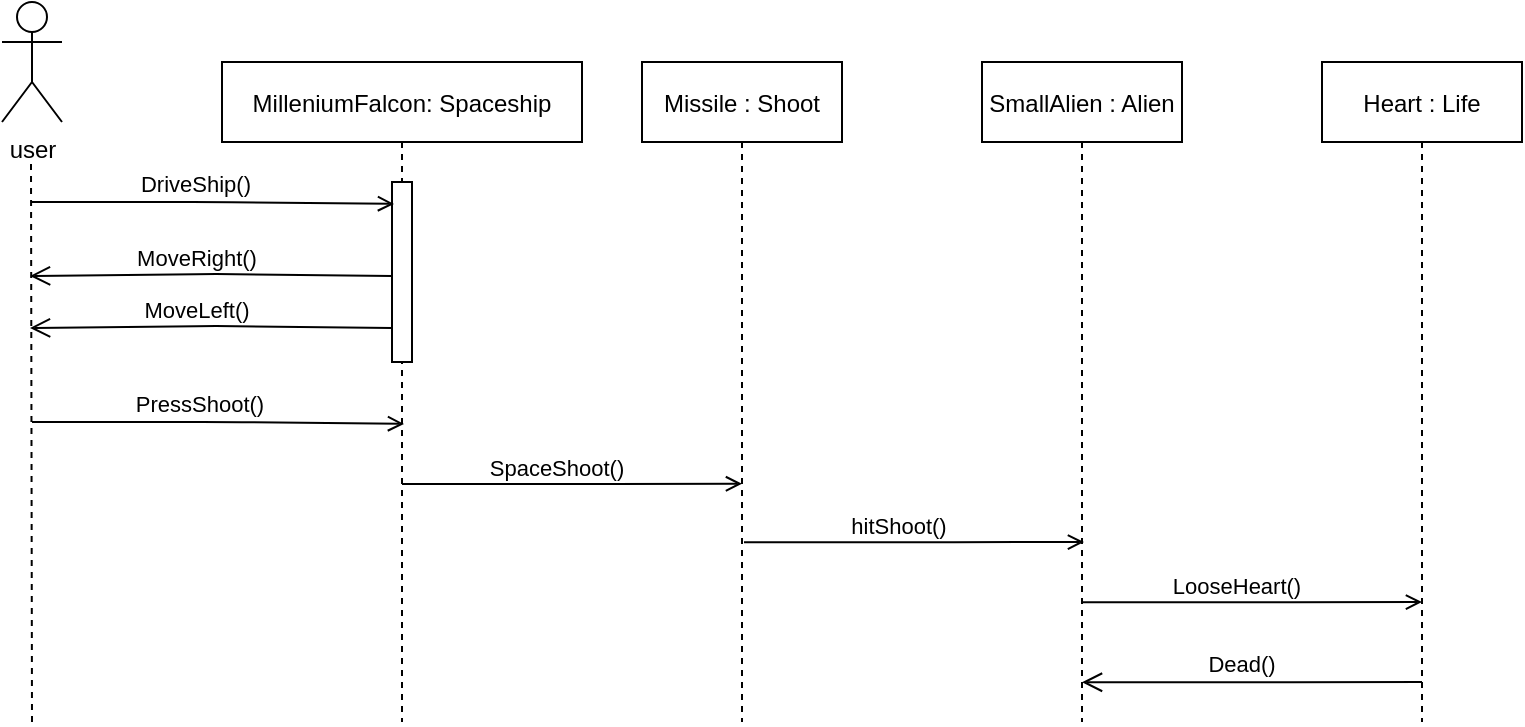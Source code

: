 <mxfile version="20.3.6" type="device"><diagram id="kgpKYQtTHZ0yAKxKKP6v" name="Page-1"><mxGraphModel dx="1422" dy="794" grid="1" gridSize="10" guides="1" tooltips="1" connect="1" arrows="1" fold="1" page="1" pageScale="1" pageWidth="1654" pageHeight="2336" math="0" shadow="0"><root><mxCell id="0"/><mxCell id="1" parent="0"/><mxCell id="3nuBFxr9cyL0pnOWT2aG-1" value="MilleniumFalcon: Spaceship" style="shape=umlLifeline;perimeter=lifelinePerimeter;container=1;collapsible=0;recursiveResize=0;rounded=0;shadow=0;strokeWidth=1;" parent="1" vertex="1"><mxGeometry x="260" y="130" width="180" height="330" as="geometry"/></mxCell><mxCell id="bPmJ3BBCxcdFIfborjGw-9" value="" style="points=[];perimeter=orthogonalPerimeter;rounded=0;shadow=0;strokeWidth=1;" vertex="1" parent="3nuBFxr9cyL0pnOWT2aG-1"><mxGeometry x="85" y="60" width="10" height="90" as="geometry"/></mxCell><mxCell id="bPmJ3BBCxcdFIfborjGw-14" value="SpaceShoot()" style="verticalAlign=bottom;startArrow=none;endArrow=open;startSize=8;shadow=0;strokeWidth=1;startFill=0;endFill=0;entryX=0.5;entryY=0.639;entryDx=0;entryDy=0;entryPerimeter=0;" edge="1" parent="3nuBFxr9cyL0pnOWT2aG-1" target="bPmJ3BBCxcdFIfborjGw-15"><mxGeometry x="-0.086" y="-1" relative="1" as="geometry"><mxPoint x="90" y="211" as="sourcePoint"/><mxPoint x="200" y="210" as="targetPoint"/><Array as="points"><mxPoint x="185" y="211"/></Array><mxPoint as="offset"/></mxGeometry></mxCell><mxCell id="3nuBFxr9cyL0pnOWT2aG-5" value="SmallAlien : Alien" style="shape=umlLifeline;perimeter=lifelinePerimeter;container=1;collapsible=0;recursiveResize=0;rounded=0;shadow=0;strokeWidth=1;" parent="1" vertex="1"><mxGeometry x="640" y="130" width="100" height="330" as="geometry"/></mxCell><mxCell id="bPmJ3BBCxcdFIfborjGw-16" value="hitShoot()" style="verticalAlign=bottom;startArrow=none;endArrow=open;startSize=8;shadow=0;strokeWidth=1;startFill=0;endFill=0;entryX=0.5;entryY=0.639;entryDx=0;entryDy=0;entryPerimeter=0;" edge="1" parent="3nuBFxr9cyL0pnOWT2aG-5"><mxGeometry x="-0.086" y="-1" relative="1" as="geometry"><mxPoint x="-119" y="240.13" as="sourcePoint"/><mxPoint x="51" y="240.0" as="targetPoint"/><Array as="points"><mxPoint x="-24" y="240.13"/></Array><mxPoint as="offset"/></mxGeometry></mxCell><mxCell id="bPmJ3BBCxcdFIfborjGw-1" value="user&lt;br&gt;" style="shape=umlActor;verticalLabelPosition=bottom;verticalAlign=top;html=1;outlineConnect=0;" vertex="1" parent="1"><mxGeometry x="150" y="100" width="30" height="60" as="geometry"/></mxCell><mxCell id="bPmJ3BBCxcdFIfborjGw-5" value="" style="endArrow=none;dashed=1;html=1;rounded=0;" edge="1" parent="1"><mxGeometry width="50" height="50" relative="1" as="geometry"><mxPoint x="165" y="460" as="sourcePoint"/><mxPoint x="164.5" y="180" as="targetPoint"/></mxGeometry></mxCell><mxCell id="bPmJ3BBCxcdFIfborjGw-6" value="DriveShip()" style="verticalAlign=bottom;startArrow=none;endArrow=open;startSize=8;shadow=0;strokeWidth=1;startFill=0;endFill=0;entryX=0.5;entryY=0.215;entryDx=0;entryDy=0;entryPerimeter=0;" edge="1" parent="1"><mxGeometry x="-0.096" relative="1" as="geometry"><mxPoint x="165" y="200" as="sourcePoint"/><mxPoint x="346" y="200.95" as="targetPoint"/><Array as="points"><mxPoint x="255" y="200"/></Array><mxPoint as="offset"/></mxGeometry></mxCell><mxCell id="bPmJ3BBCxcdFIfborjGw-8" value="MoveRight()" style="verticalAlign=bottom;startArrow=open;endArrow=none;startSize=8;shadow=0;strokeWidth=1;startFill=0;endFill=0;entryX=0.5;entryY=0.215;entryDx=0;entryDy=0;entryPerimeter=0;" edge="1" parent="1"><mxGeometry x="-0.075" y="-1" relative="1" as="geometry"><mxPoint x="164" y="237" as="sourcePoint"/><mxPoint x="345" y="236.95" as="targetPoint"/><Array as="points"><mxPoint x="257" y="236"/></Array><mxPoint as="offset"/></mxGeometry></mxCell><mxCell id="bPmJ3BBCxcdFIfborjGw-12" value="MoveLeft()" style="verticalAlign=bottom;startArrow=open;endArrow=none;startSize=8;shadow=0;strokeWidth=1;startFill=0;endFill=0;entryX=0.5;entryY=0.215;entryDx=0;entryDy=0;entryPerimeter=0;" edge="1" parent="1"><mxGeometry x="-0.075" y="-1" relative="1" as="geometry"><mxPoint x="164" y="263" as="sourcePoint"/><mxPoint x="345" y="262.95" as="targetPoint"/><Array as="points"><mxPoint x="257" y="262"/></Array><mxPoint as="offset"/></mxGeometry></mxCell><mxCell id="bPmJ3BBCxcdFIfborjGw-13" value="PressShoot()" style="verticalAlign=bottom;startArrow=none;endArrow=open;startSize=8;shadow=0;strokeWidth=1;startFill=0;endFill=0;entryX=0.5;entryY=0.215;entryDx=0;entryDy=0;entryPerimeter=0;" edge="1" parent="1"><mxGeometry x="-0.096" relative="1" as="geometry"><mxPoint x="165" y="310" as="sourcePoint"/><mxPoint x="351" y="310.95" as="targetPoint"/><Array as="points"><mxPoint x="260" y="310"/></Array><mxPoint as="offset"/></mxGeometry></mxCell><mxCell id="bPmJ3BBCxcdFIfborjGw-15" value="Missile : Shoot" style="shape=umlLifeline;perimeter=lifelinePerimeter;container=1;collapsible=0;recursiveResize=0;rounded=0;shadow=0;strokeWidth=1;" vertex="1" parent="1"><mxGeometry x="470" y="130" width="100" height="330" as="geometry"/></mxCell><mxCell id="bPmJ3BBCxcdFIfborjGw-17" value="Heart : Life" style="shape=umlLifeline;perimeter=lifelinePerimeter;container=1;collapsible=0;recursiveResize=0;rounded=0;shadow=0;strokeWidth=1;" vertex="1" parent="1"><mxGeometry x="810" y="130" width="100" height="330" as="geometry"/></mxCell><mxCell id="bPmJ3BBCxcdFIfborjGw-18" value="LooseHeart()" style="verticalAlign=bottom;startArrow=none;endArrow=open;startSize=8;shadow=0;strokeWidth=1;startFill=0;endFill=0;entryX=0.5;entryY=0.639;entryDx=0;entryDy=0;entryPerimeter=0;" edge="1" parent="1"><mxGeometry x="-0.086" y="-1" relative="1" as="geometry"><mxPoint x="690" y="400.13" as="sourcePoint"/><mxPoint x="860" y="400.0" as="targetPoint"/><Array as="points"><mxPoint x="785" y="400.13"/></Array><mxPoint as="offset"/></mxGeometry></mxCell><mxCell id="bPmJ3BBCxcdFIfborjGw-19" value="Dead()" style="verticalAlign=bottom;startArrow=open;endArrow=none;startSize=8;shadow=0;strokeWidth=1;startFill=0;endFill=0;entryX=0.5;entryY=0.639;entryDx=0;entryDy=0;entryPerimeter=0;" edge="1" parent="1"><mxGeometry x="-0.059" relative="1" as="geometry"><mxPoint x="690" y="440.13" as="sourcePoint"/><mxPoint x="860" y="440" as="targetPoint"/><Array as="points"><mxPoint x="785" y="440.13"/></Array><mxPoint as="offset"/></mxGeometry></mxCell></root></mxGraphModel></diagram></mxfile>